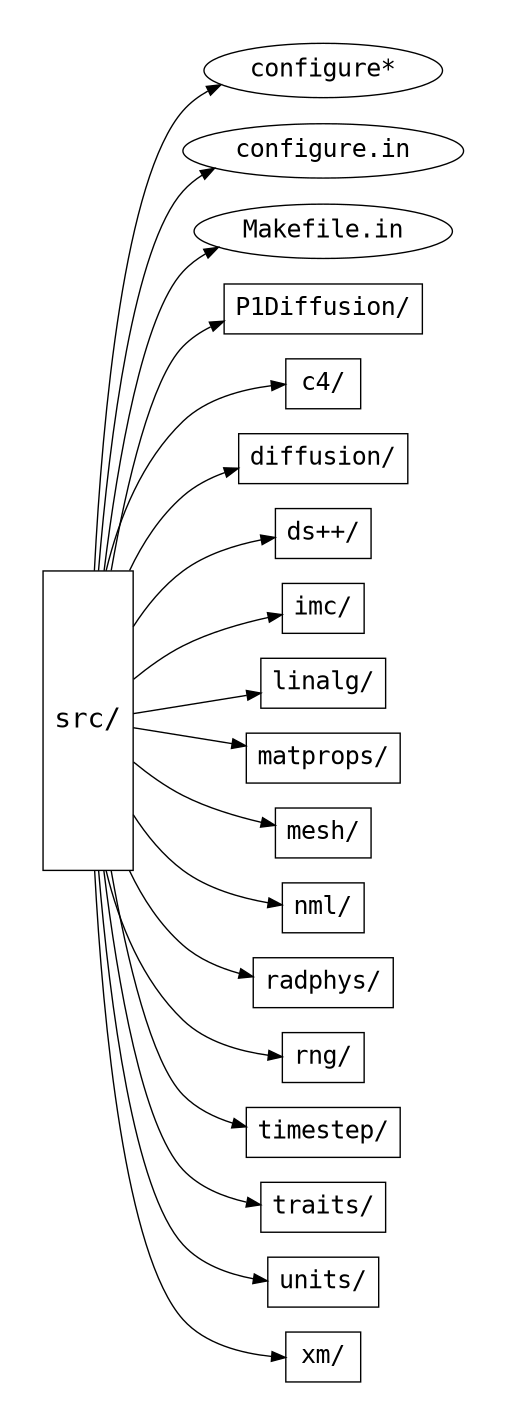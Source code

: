/* Time-stamp: <99/02/01 15:45:27 tme> */

digraph source_tree {
  /* graph attributes */
    center=1;
    margin=".25,.25";
    size="6.5,9";
    rankdir=LR;
    
  /* main directories */

  /* .. level */
    node [fontname=Courier];
    
    src  [label="src/", fontsize=20, shape=box, height=3];

  /* draco/ level */
    node [fontsize=18];
    {
	node    [shape=ellipse];
	src_c   [label="configure*"];
	src_cin [label="configure.in"];
	src_m   [label="Makefile.in"];

	node     [shape=box];
	p1diff   [label="P1Diffusion/"];
	c4       [label="c4/"];
	diff     [label="diffusion/"];
	dsxx     [label="ds++/"];
	imc      [label="imc/"];
	linalg   [label="linalg/"];
	mat      [label="matprops/"];	
	mesh     [label="mesh/"];
	nml      [label="nml/"];
	radphys  [label="radphys/"];
	rng      [label="rng/"];
	timestep [label="timestep/"];
	traits   [label="traits/"];
	units    [label="units/"];
	xm       [label="xm/"];
    }
    
  /* tree */
    src -> {src_c src_cin src_m p1diff c4 diff dsxx imc linalg mat mesh nml
		radphys rng timestep traits units xm};
}
